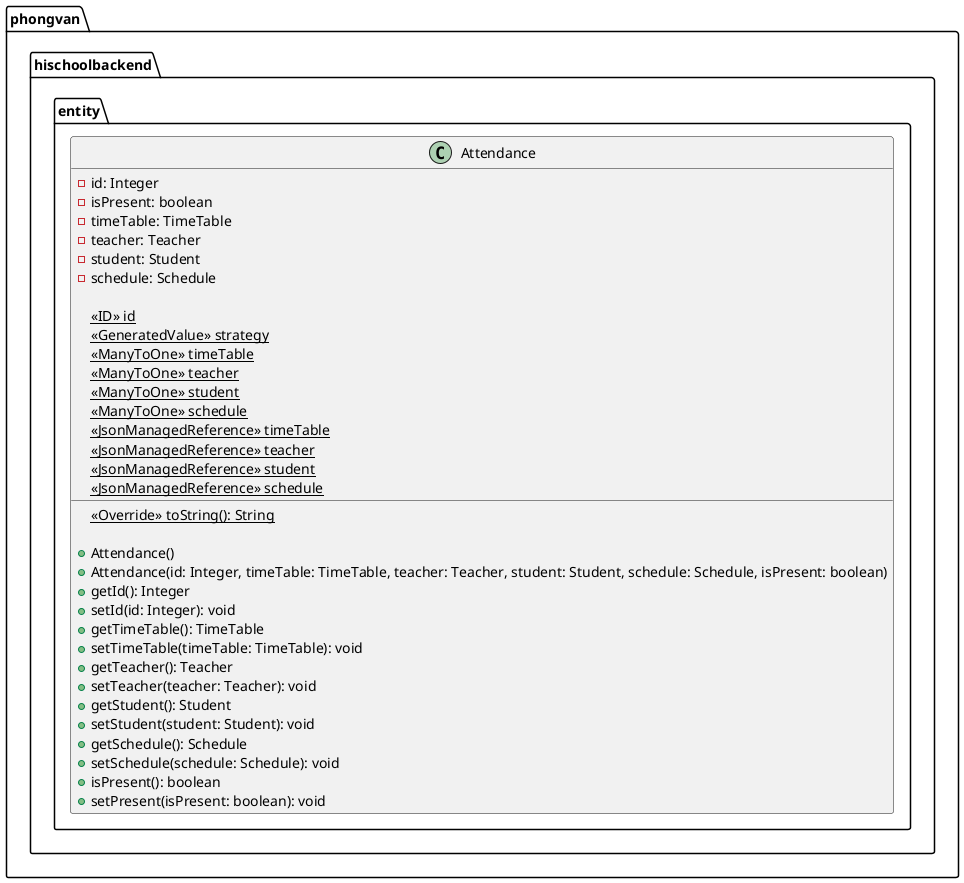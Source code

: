 @startuml

package phongvan.hischoolbackend.entity {
    class Attendance {
        - id: Integer
        - isPresent: boolean
        - timeTable: TimeTable
        - teacher: Teacher
        - student: Student
        - schedule: Schedule

        {static} <<ID>> id
        {static} <<GeneratedValue>> strategy
        {static} <<ManyToOne>> timeTable
        {static} <<ManyToOne>> teacher
        {static} <<ManyToOne>> student
        {static} <<ManyToOne>> schedule
        {static} <<JsonManagedReference>> timeTable
        {static} <<JsonManagedReference>> teacher
        {static} <<JsonManagedReference>> student
        {static} <<JsonManagedReference>> schedule
        {static} <<Override>> toString(): String

        + Attendance()
        + Attendance(id: Integer, timeTable: TimeTable, teacher: Teacher, student: Student, schedule: Schedule, isPresent: boolean)
        + getId(): Integer
        + setId(id: Integer): void
        + getTimeTable(): TimeTable
        + setTimeTable(timeTable: TimeTable): void
        + getTeacher(): Teacher
        + setTeacher(teacher: Teacher): void
        + getStudent(): Student
        + setStudent(student: Student): void
        + getSchedule(): Schedule
        + setSchedule(schedule: Schedule): void
        + isPresent(): boolean
        + setPresent(isPresent: boolean): void
    }
}

@enduml
